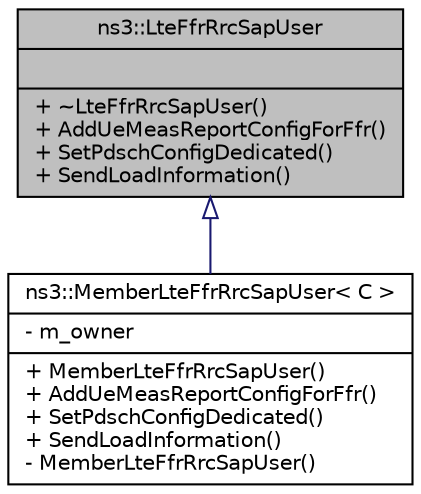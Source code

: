 digraph "ns3::LteFfrRrcSapUser"
{
  edge [fontname="Helvetica",fontsize="10",labelfontname="Helvetica",labelfontsize="10"];
  node [fontname="Helvetica",fontsize="10",shape=record];
  Node1 [label="{ns3::LteFfrRrcSapUser\n||+ ~LteFfrRrcSapUser()\l+ AddUeMeasReportConfigForFfr()\l+ SetPdschConfigDedicated()\l+ SendLoadInformation()\l}",height=0.2,width=0.4,color="black", fillcolor="grey75", style="filled", fontcolor="black"];
  Node1 -> Node2 [dir="back",color="midnightblue",fontsize="10",style="solid",arrowtail="onormal"];
  Node2 [label="{ns3::MemberLteFfrRrcSapUser\< C \>\n|- m_owner\l|+ MemberLteFfrRrcSapUser()\l+ AddUeMeasReportConfigForFfr()\l+ SetPdschConfigDedicated()\l+ SendLoadInformation()\l- MemberLteFfrRrcSapUser()\l}",height=0.2,width=0.4,color="black", fillcolor="white", style="filled",URL="$d1/d74/classns3_1_1MemberLteFfrRrcSapUser.html",tooltip="Template for the implementation of the LteFfrRrcSapUser as a member of an owner class of type C to wh..."];
}
